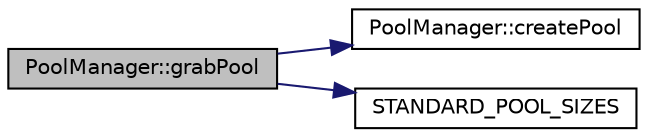 digraph "PoolManager::grabPool"
{
 // LATEX_PDF_SIZE
  edge [fontname="Helvetica",fontsize="10",labelfontname="Helvetica",labelfontsize="10"];
  node [fontname="Helvetica",fontsize="10",shape=record];
  rankdir="LR";
  Node1 [label="PoolManager::grabPool",height=0.2,width=0.4,color="black", fillcolor="grey75", style="filled", fontcolor="black",tooltip="Returns a pool from free pools or creates a new one. Does not push the returned pool to used pools."];
  Node1 -> Node2 [color="midnightblue",fontsize="10",style="solid",fontname="Helvetica"];
  Node2 [label="PoolManager::createPool",height=0.2,width=0.4,color="black", fillcolor="white", style="filled",URL="$classPoolManager.html#ae147ab0b65b4c54c6916bc4484d6c901",tooltip="Allocates a descriptor pool and adds it to the free pools."];
  Node1 -> Node3 [color="midnightblue",fontsize="10",style="solid",fontname="Helvetica"];
  Node3 [label="STANDARD_POOL_SIZES",height=0.2,width=0.4,color="black", fillcolor="white", style="filled",URL="$DescriptorBuilder_8hpp.html#ab0e0a2749cf04df77c564f3ca6aa6dc4",tooltip=" "];
}
